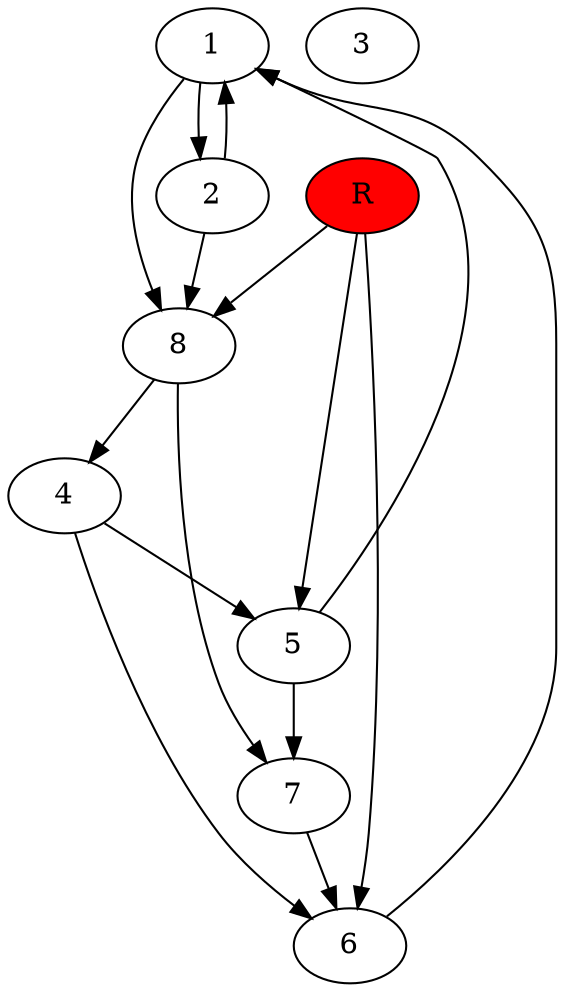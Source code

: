 digraph prb1005 {
	1
	2
	3
	4
	5
	6
	7
	8
	R [fillcolor="#ff0000" style=filled]
	1 -> 2
	1 -> 8
	2 -> 1
	2 -> 8
	4 -> 5
	4 -> 6
	5 -> 1
	5 -> 7
	6 -> 1
	7 -> 6
	8 -> 4
	8 -> 7
	R -> 5
	R -> 6
	R -> 8
}
